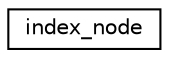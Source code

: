 digraph "Graphical Class Hierarchy"
{
  edge [fontname="Helvetica",fontsize="10",labelfontname="Helvetica",labelfontsize="10"];
  node [fontname="Helvetica",fontsize="10",shape=record];
  rankdir="LR";
  Node1 [label="index_node",height=0.2,width=0.4,color="black", fillcolor="white", style="filled",URL="$structindex__node.html"];
}
